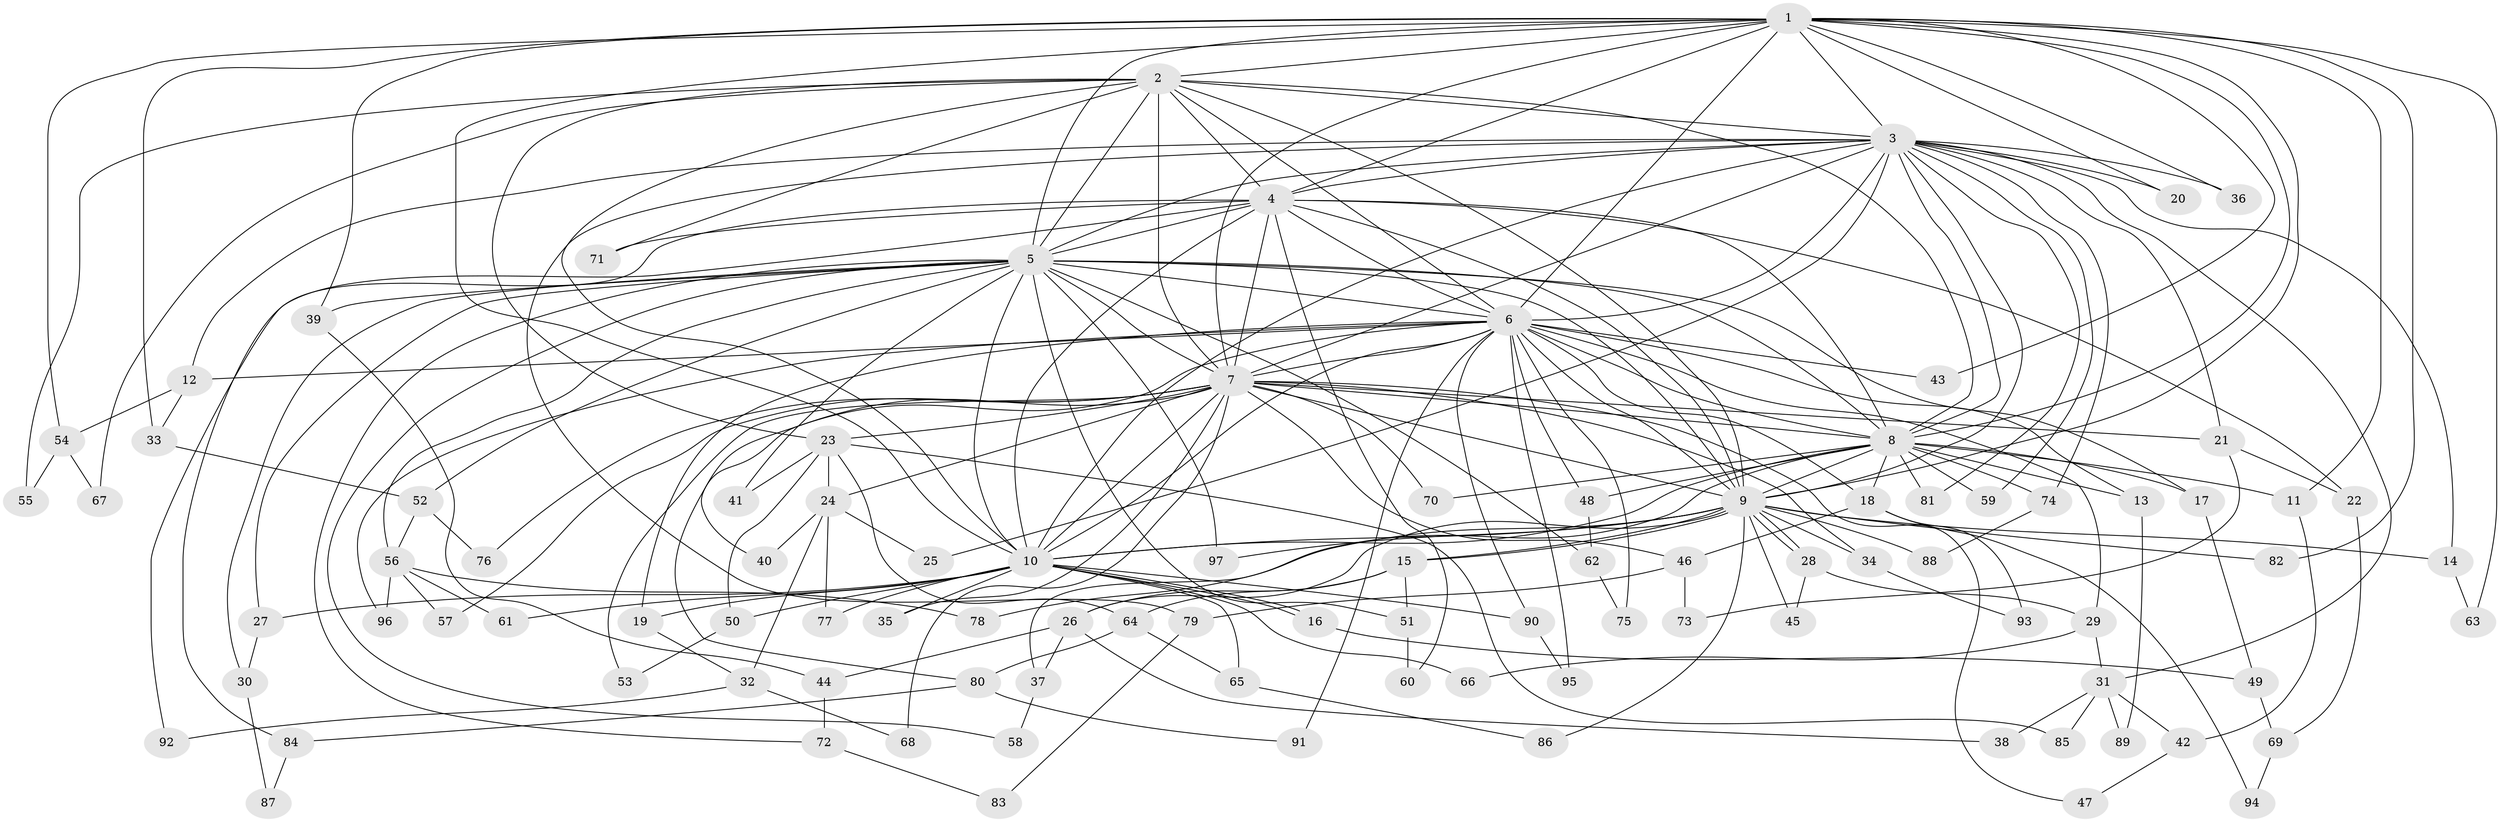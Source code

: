 // coarse degree distribution, {14: 0.014925373134328358, 35: 0.014925373134328358, 10: 0.014925373134328358, 15: 0.014925373134328358, 16: 0.014925373134328358, 19: 0.014925373134328358, 17: 0.014925373134328358, 3: 0.23880597014925373, 4: 0.1044776119402985, 2: 0.40298507462686567, 5: 0.05970149253731343, 7: 0.029850746268656716, 6: 0.029850746268656716, 1: 0.029850746268656716}
// Generated by graph-tools (version 1.1) at 2025/17/03/04/25 18:17:28]
// undirected, 97 vertices, 219 edges
graph export_dot {
graph [start="1"]
  node [color=gray90,style=filled];
  1;
  2;
  3;
  4;
  5;
  6;
  7;
  8;
  9;
  10;
  11;
  12;
  13;
  14;
  15;
  16;
  17;
  18;
  19;
  20;
  21;
  22;
  23;
  24;
  25;
  26;
  27;
  28;
  29;
  30;
  31;
  32;
  33;
  34;
  35;
  36;
  37;
  38;
  39;
  40;
  41;
  42;
  43;
  44;
  45;
  46;
  47;
  48;
  49;
  50;
  51;
  52;
  53;
  54;
  55;
  56;
  57;
  58;
  59;
  60;
  61;
  62;
  63;
  64;
  65;
  66;
  67;
  68;
  69;
  70;
  71;
  72;
  73;
  74;
  75;
  76;
  77;
  78;
  79;
  80;
  81;
  82;
  83;
  84;
  85;
  86;
  87;
  88;
  89;
  90;
  91;
  92;
  93;
  94;
  95;
  96;
  97;
  1 -- 2;
  1 -- 3;
  1 -- 4;
  1 -- 5;
  1 -- 6;
  1 -- 7;
  1 -- 8;
  1 -- 9;
  1 -- 10;
  1 -- 11;
  1 -- 20;
  1 -- 33;
  1 -- 36;
  1 -- 39;
  1 -- 43;
  1 -- 54;
  1 -- 63;
  1 -- 82;
  2 -- 3;
  2 -- 4;
  2 -- 5;
  2 -- 6;
  2 -- 7;
  2 -- 8;
  2 -- 9;
  2 -- 10;
  2 -- 23;
  2 -- 55;
  2 -- 67;
  2 -- 71;
  3 -- 4;
  3 -- 5;
  3 -- 6;
  3 -- 7;
  3 -- 8;
  3 -- 9;
  3 -- 10;
  3 -- 12;
  3 -- 14;
  3 -- 20;
  3 -- 21;
  3 -- 25;
  3 -- 31;
  3 -- 36;
  3 -- 59;
  3 -- 74;
  3 -- 79;
  3 -- 81;
  4 -- 5;
  4 -- 6;
  4 -- 7;
  4 -- 8;
  4 -- 9;
  4 -- 10;
  4 -- 22;
  4 -- 60;
  4 -- 71;
  4 -- 84;
  4 -- 92;
  5 -- 6;
  5 -- 7;
  5 -- 8;
  5 -- 9;
  5 -- 10;
  5 -- 17;
  5 -- 27;
  5 -- 30;
  5 -- 39;
  5 -- 41;
  5 -- 51;
  5 -- 52;
  5 -- 56;
  5 -- 58;
  5 -- 62;
  5 -- 72;
  5 -- 97;
  6 -- 7;
  6 -- 8;
  6 -- 9;
  6 -- 10;
  6 -- 12;
  6 -- 13;
  6 -- 18;
  6 -- 19;
  6 -- 29;
  6 -- 40;
  6 -- 43;
  6 -- 48;
  6 -- 75;
  6 -- 90;
  6 -- 91;
  6 -- 95;
  6 -- 96;
  7 -- 8;
  7 -- 9;
  7 -- 10;
  7 -- 21;
  7 -- 23;
  7 -- 24;
  7 -- 34;
  7 -- 35;
  7 -- 46;
  7 -- 47;
  7 -- 53;
  7 -- 57;
  7 -- 68;
  7 -- 70;
  7 -- 76;
  7 -- 80;
  8 -- 9;
  8 -- 10;
  8 -- 11;
  8 -- 13;
  8 -- 17;
  8 -- 18;
  8 -- 37;
  8 -- 48;
  8 -- 59;
  8 -- 70;
  8 -- 74;
  8 -- 81;
  9 -- 10;
  9 -- 14;
  9 -- 15;
  9 -- 15;
  9 -- 26;
  9 -- 28;
  9 -- 28;
  9 -- 34;
  9 -- 45;
  9 -- 78;
  9 -- 82;
  9 -- 86;
  9 -- 88;
  9 -- 97;
  10 -- 16;
  10 -- 16;
  10 -- 19;
  10 -- 27;
  10 -- 35;
  10 -- 50;
  10 -- 61;
  10 -- 65;
  10 -- 66;
  10 -- 77;
  10 -- 90;
  11 -- 42;
  12 -- 33;
  12 -- 54;
  13 -- 89;
  14 -- 63;
  15 -- 26;
  15 -- 51;
  15 -- 64;
  16 -- 49;
  17 -- 49;
  18 -- 46;
  18 -- 93;
  18 -- 94;
  19 -- 32;
  21 -- 22;
  21 -- 73;
  22 -- 69;
  23 -- 24;
  23 -- 41;
  23 -- 50;
  23 -- 64;
  23 -- 85;
  24 -- 25;
  24 -- 32;
  24 -- 40;
  24 -- 77;
  26 -- 37;
  26 -- 38;
  26 -- 44;
  27 -- 30;
  28 -- 29;
  28 -- 45;
  29 -- 31;
  29 -- 66;
  30 -- 87;
  31 -- 38;
  31 -- 42;
  31 -- 85;
  31 -- 89;
  32 -- 68;
  32 -- 92;
  33 -- 52;
  34 -- 93;
  37 -- 58;
  39 -- 44;
  42 -- 47;
  44 -- 72;
  46 -- 73;
  46 -- 79;
  48 -- 62;
  49 -- 69;
  50 -- 53;
  51 -- 60;
  52 -- 56;
  52 -- 76;
  54 -- 55;
  54 -- 67;
  56 -- 57;
  56 -- 61;
  56 -- 78;
  56 -- 96;
  62 -- 75;
  64 -- 65;
  64 -- 80;
  65 -- 86;
  69 -- 94;
  72 -- 83;
  74 -- 88;
  79 -- 83;
  80 -- 84;
  80 -- 91;
  84 -- 87;
  90 -- 95;
}
